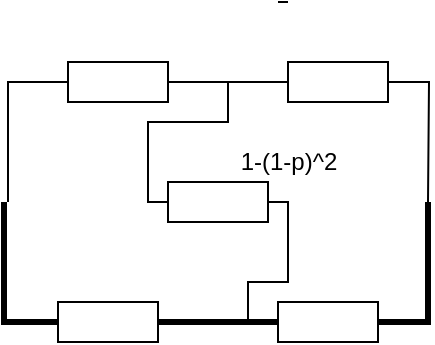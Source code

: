 <mxfile version="13.9.9" type="device"><diagram id="bxcGX9bLokBq_L7YCW0P" name="Page-1"><mxGraphModel dx="538" dy="520" grid="1" gridSize="10" guides="1" tooltips="1" connect="1" arrows="1" fold="1" page="1" pageScale="1" pageWidth="827" pageHeight="1169" math="0" shadow="0"><root><mxCell id="0"/><mxCell id="1" parent="0"/><mxCell id="Is6juXEBftdBYPK_7Bty-45" style="edgeStyle=orthogonalEdgeStyle;rounded=0;orthogonalLoop=1;jettySize=auto;html=1;entryX=0;entryY=0.5;entryDx=0;entryDy=0;startArrow=none;startFill=0;endArrow=none;endFill=0;strokeWidth=1;" edge="1" parent="1" target="Is6juXEBftdBYPK_7Bty-36"><mxGeometry relative="1" as="geometry"><mxPoint x="130" y="300" as="sourcePoint"/><Array as="points"><mxPoint x="130" y="300"/><mxPoint x="130" y="240"/></Array></mxGeometry></mxCell><mxCell id="Is6juXEBftdBYPK_7Bty-46" style="edgeStyle=orthogonalEdgeStyle;rounded=0;orthogonalLoop=1;jettySize=auto;html=1;entryX=0;entryY=0.5;entryDx=0;entryDy=0;startArrow=none;startFill=0;endArrow=none;endFill=0;strokeWidth=3;" edge="1" parent="1" target="Is6juXEBftdBYPK_7Bty-40"><mxGeometry relative="1" as="geometry"><mxPoint x="128" y="300" as="sourcePoint"/><Array as="points"><mxPoint x="128" y="300"/><mxPoint x="128" y="360"/></Array></mxGeometry></mxCell><mxCell id="Is6juXEBftdBYPK_7Bty-48" style="edgeStyle=orthogonalEdgeStyle;rounded=0;orthogonalLoop=1;jettySize=auto;html=1;startArrow=none;startFill=0;endArrow=none;endFill=0;" edge="1" parent="1"><mxGeometry relative="1" as="geometry"><mxPoint x="265" y="200" as="sourcePoint"/><mxPoint x="270" y="200" as="targetPoint"/></mxGeometry></mxCell><mxCell id="Is6juXEBftdBYPK_7Bty-49" style="edgeStyle=orthogonalEdgeStyle;rounded=0;orthogonalLoop=1;jettySize=auto;html=1;entryX=0;entryY=0.5;entryDx=0;entryDy=0;startArrow=none;startFill=0;endArrow=none;endFill=0;" edge="1" parent="1" source="Is6juXEBftdBYPK_7Bty-36" target="Is6juXEBftdBYPK_7Bty-37"><mxGeometry relative="1" as="geometry"/></mxCell><mxCell id="Is6juXEBftdBYPK_7Bty-50" style="edgeStyle=orthogonalEdgeStyle;rounded=0;orthogonalLoop=1;jettySize=auto;html=1;entryX=0;entryY=0.5;entryDx=0;entryDy=0;startArrow=none;startFill=0;endArrow=none;endFill=0;strokeWidth=1;exitX=0;exitY=0.5;exitDx=0;exitDy=0;" edge="1" parent="1" source="Is6juXEBftdBYPK_7Bty-37" target="Is6juXEBftdBYPK_7Bty-38"><mxGeometry relative="1" as="geometry"><mxPoint x="210" y="240" as="sourcePoint"/><Array as="points"><mxPoint x="240" y="240"/><mxPoint x="240" y="260"/><mxPoint x="200" y="260"/><mxPoint x="200" y="300"/></Array></mxGeometry></mxCell><mxCell id="Is6juXEBftdBYPK_7Bty-36" value="" style="rounded=0;whiteSpace=wrap;html=1;" vertex="1" parent="1"><mxGeometry x="160" y="230" width="50" height="20" as="geometry"/></mxCell><mxCell id="Is6juXEBftdBYPK_7Bty-62" style="edgeStyle=orthogonalEdgeStyle;rounded=0;orthogonalLoop=1;jettySize=auto;html=1;startArrow=none;startFill=0;endArrow=none;endFill=0;strokeWidth=1;" edge="1" parent="1" source="Is6juXEBftdBYPK_7Bty-37"><mxGeometry relative="1" as="geometry"><mxPoint x="340" y="300" as="targetPoint"/></mxGeometry></mxCell><mxCell id="Is6juXEBftdBYPK_7Bty-68" value="" style="edgeStyle=orthogonalEdgeStyle;rounded=0;orthogonalLoop=1;jettySize=auto;html=1;startArrow=none;startFill=0;endArrow=none;endFill=0;strokeWidth=1;" edge="1" parent="1" source="Is6juXEBftdBYPK_7Bty-37" target="Is6juXEBftdBYPK_7Bty-36"><mxGeometry relative="1" as="geometry"/></mxCell><mxCell id="Is6juXEBftdBYPK_7Bty-37" value="" style="rounded=0;whiteSpace=wrap;html=1;" vertex="1" parent="1"><mxGeometry x="270" y="230" width="50" height="20" as="geometry"/></mxCell><mxCell id="Is6juXEBftdBYPK_7Bty-56" style="edgeStyle=orthogonalEdgeStyle;rounded=0;orthogonalLoop=1;jettySize=auto;html=1;startArrow=none;startFill=0;endArrow=none;endFill=0;strokeWidth=1;entryX=1;entryY=0.5;entryDx=0;entryDy=0;" edge="1" parent="1" source="Is6juXEBftdBYPK_7Bty-38" target="Is6juXEBftdBYPK_7Bty-40"><mxGeometry relative="1" as="geometry"><mxPoint x="250" y="360" as="targetPoint"/><Array as="points"><mxPoint x="270" y="300"/><mxPoint x="270" y="340"/><mxPoint x="250" y="340"/><mxPoint x="250" y="360"/></Array></mxGeometry></mxCell><mxCell id="Is6juXEBftdBYPK_7Bty-38" value="" style="rounded=0;whiteSpace=wrap;html=1;" vertex="1" parent="1"><mxGeometry x="210" y="290" width="50" height="20" as="geometry"/></mxCell><mxCell id="Is6juXEBftdBYPK_7Bty-53" style="edgeStyle=orthogonalEdgeStyle;rounded=0;orthogonalLoop=1;jettySize=auto;html=1;entryX=0;entryY=0.5;entryDx=0;entryDy=0;startArrow=none;startFill=0;endArrow=none;endFill=0;strokeWidth=3;" edge="1" parent="1" source="Is6juXEBftdBYPK_7Bty-40" target="Is6juXEBftdBYPK_7Bty-41"><mxGeometry relative="1" as="geometry"/></mxCell><mxCell id="Is6juXEBftdBYPK_7Bty-40" value="" style="rounded=0;whiteSpace=wrap;html=1;" vertex="1" parent="1"><mxGeometry x="155" y="350" width="50" height="20" as="geometry"/></mxCell><mxCell id="Is6juXEBftdBYPK_7Bty-60" style="edgeStyle=orthogonalEdgeStyle;rounded=0;orthogonalLoop=1;jettySize=auto;html=1;startArrow=none;startFill=0;endArrow=none;endFill=0;strokeWidth=3;" edge="1" parent="1" source="Is6juXEBftdBYPK_7Bty-41"><mxGeometry relative="1" as="geometry"><mxPoint x="340" y="300" as="targetPoint"/><Array as="points"><mxPoint x="340" y="360"/><mxPoint x="340" y="300"/></Array></mxGeometry></mxCell><mxCell id="Is6juXEBftdBYPK_7Bty-41" value="" style="rounded=0;whiteSpace=wrap;html=1;" vertex="1" parent="1"><mxGeometry x="265" y="350" width="50" height="20" as="geometry"/></mxCell><mxCell id="Is6juXEBftdBYPK_7Bty-63" value="1-(1-p)^2" style="text;html=1;align=center;verticalAlign=middle;resizable=0;points=[];autosize=1;" vertex="1" parent="1"><mxGeometry x="240" y="270" width="60" height="20" as="geometry"/></mxCell></root></mxGraphModel></diagram></mxfile>